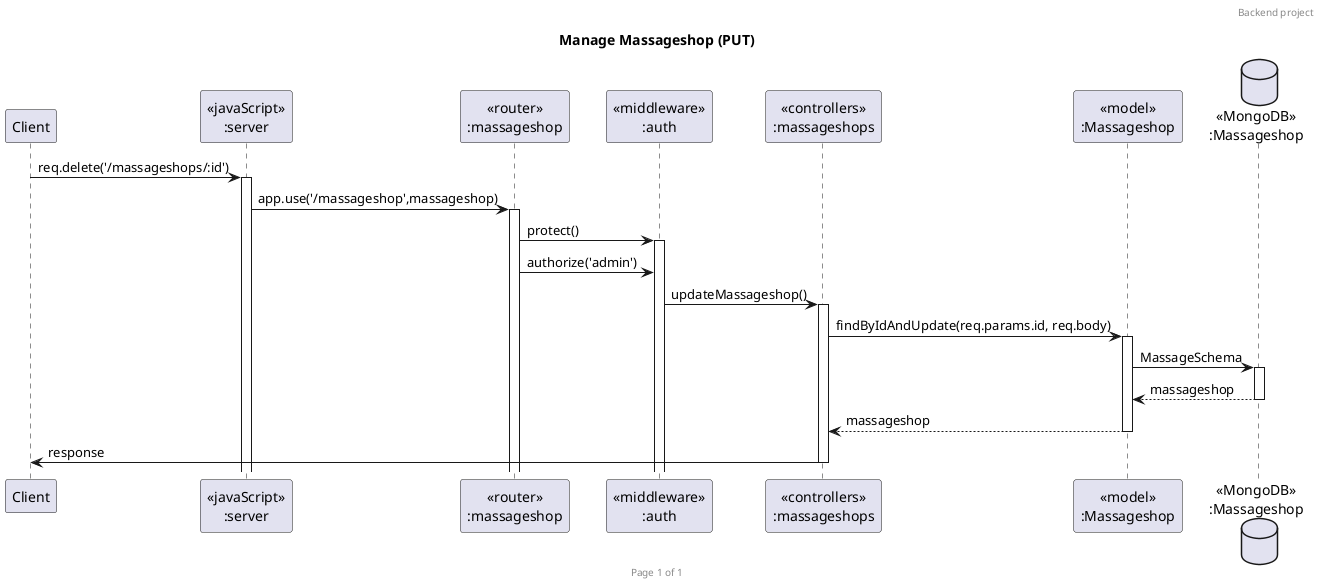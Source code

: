 @startuml Manage Massageshop (PUT)

header Backend project 
footer Page %page% of %lastpage%
title "Manage Massageshop (PUT)"

participant "Client" as client
participant "<<javaScript>>\n:server" as server
participant "<<router>>\n:massageshop" as routerMassage
participant "<<middleware>>\n:auth" as auth
participant "<<controllers>>\n:massageshops" as controllerMassageshop
participant "<<model>>\n:Massageshop" as modelMassage
database "<<MongoDB>>\n:Massageshop" as MassageDatabase

client->server ++:req.delete('/massageshops/:id')
server->routerMassage ++:app.use('/massageshop',massageshop)
routerMassage -> auth ++:protect()
routerMassage -> auth :authorize('admin') 
auth -> controllerMassageshop ++:updateMassageshop()
controllerMassageshop->modelMassage ++:findByIdAndUpdate(req.params.id, req.body)
modelMassage ->MassageDatabase ++: MassageSchema
MassageDatabase --> modelMassage --: massageshop
controllerMassageshop <-- modelMassage --: massageshop
controllerMassageshop->client --:response

@enduml

